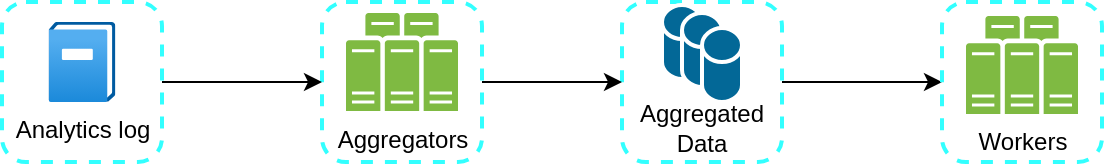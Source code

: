 <mxfile version="25.0.1">
  <diagram name="Page-1" id="r25JDX8b-Y4d6fkUdjJz">
    <mxGraphModel dx="1194" dy="772" grid="1" gridSize="10" guides="1" tooltips="1" connect="1" arrows="1" fold="1" page="1" pageScale="1" pageWidth="827" pageHeight="1169" math="0" shadow="0">
      <root>
        <mxCell id="0" />
        <mxCell id="1" parent="0" />
        <mxCell id="D_j0fSP-AJBoRoRcRjtG-1" style="edgeStyle=orthogonalEdgeStyle;rounded=0;orthogonalLoop=1;jettySize=auto;html=1;entryX=0;entryY=0.5;entryDx=0;entryDy=0;" edge="1" parent="1" source="D_j0fSP-AJBoRoRcRjtG-2" target="D_j0fSP-AJBoRoRcRjtG-12">
          <mxGeometry relative="1" as="geometry" />
        </mxCell>
        <mxCell id="D_j0fSP-AJBoRoRcRjtG-2" value="Aggregated Data" style="rounded=1;whiteSpace=wrap;html=1;dashed=1;strokeColor=#33FFFF;strokeWidth=2;verticalAlign=bottom;" vertex="1" parent="1">
          <mxGeometry x="430" y="200" width="80" height="80" as="geometry" />
        </mxCell>
        <mxCell id="D_j0fSP-AJBoRoRcRjtG-3" style="edgeStyle=orthogonalEdgeStyle;rounded=0;orthogonalLoop=1;jettySize=auto;html=1;entryX=0;entryY=0.5;entryDx=0;entryDy=0;" edge="1" parent="1" source="D_j0fSP-AJBoRoRcRjtG-4" target="D_j0fSP-AJBoRoRcRjtG-2">
          <mxGeometry relative="1" as="geometry" />
        </mxCell>
        <mxCell id="D_j0fSP-AJBoRoRcRjtG-4" value="" style="rounded=1;whiteSpace=wrap;html=1;dashed=1;strokeColor=#33FFFF;strokeWidth=2;" vertex="1" parent="1">
          <mxGeometry x="280" y="200" width="80" height="80" as="geometry" />
        </mxCell>
        <mxCell id="D_j0fSP-AJBoRoRcRjtG-5" style="edgeStyle=orthogonalEdgeStyle;rounded=0;orthogonalLoop=1;jettySize=auto;html=1;entryX=0;entryY=0.5;entryDx=0;entryDy=0;" edge="1" parent="1" source="D_j0fSP-AJBoRoRcRjtG-6" target="D_j0fSP-AJBoRoRcRjtG-4">
          <mxGeometry relative="1" as="geometry" />
        </mxCell>
        <mxCell id="D_j0fSP-AJBoRoRcRjtG-6" value="" style="rounded=1;whiteSpace=wrap;html=1;dashed=1;strokeColor=#33FFFF;strokeWidth=2;" vertex="1" parent="1">
          <mxGeometry x="120" y="200" width="80" height="80" as="geometry" />
        </mxCell>
        <mxCell id="D_j0fSP-AJBoRoRcRjtG-7" value="Analytics log" style="image;aspect=fixed;html=1;points=[];align=center;fontSize=12;image=img/lib/azure2/management_governance/Activity_Log.svg;" vertex="1" parent="1">
          <mxGeometry x="143.28" y="210" width="33.44" height="40" as="geometry" />
        </mxCell>
        <mxCell id="D_j0fSP-AJBoRoRcRjtG-8" value="Aggregators" style="sketch=0;pointerEvents=1;shadow=0;dashed=0;html=1;strokeColor=none;fillColor=#505050;labelPosition=center;verticalLabelPosition=bottom;verticalAlign=top;outlineConnect=0;align=center;shape=mxgraph.office.servers.server_farm;fillColor=#7FBA42;" vertex="1" parent="1">
          <mxGeometry x="292" y="205.5" width="56" height="49" as="geometry" />
        </mxCell>
        <mxCell id="D_j0fSP-AJBoRoRcRjtG-9" value="" style="shape=mxgraph.cisco.storage.relational_database;html=1;pointerEvents=1;dashed=0;fillColor=#036897;strokeColor=#ffffff;strokeWidth=2;verticalLabelPosition=bottom;verticalAlign=top;align=center;outlineConnect=0;" vertex="1" parent="1">
          <mxGeometry x="450" y="201.5" width="20" height="37" as="geometry" />
        </mxCell>
        <mxCell id="D_j0fSP-AJBoRoRcRjtG-10" value="" style="shape=mxgraph.cisco.storage.relational_database;html=1;pointerEvents=1;dashed=0;fillColor=#036897;strokeColor=#ffffff;strokeWidth=2;verticalLabelPosition=bottom;verticalAlign=top;align=center;outlineConnect=0;" vertex="1" parent="1">
          <mxGeometry x="460" y="205.5" width="20" height="37" as="geometry" />
        </mxCell>
        <mxCell id="D_j0fSP-AJBoRoRcRjtG-11" value="" style="shape=mxgraph.cisco.storage.relational_database;html=1;pointerEvents=1;dashed=0;fillColor=#036897;strokeColor=#ffffff;strokeWidth=2;verticalLabelPosition=bottom;verticalAlign=top;align=center;outlineConnect=0;" vertex="1" parent="1">
          <mxGeometry x="470" y="213" width="20" height="37" as="geometry" />
        </mxCell>
        <mxCell id="D_j0fSP-AJBoRoRcRjtG-12" value="" style="rounded=1;whiteSpace=wrap;html=1;dashed=1;strokeColor=#33FFFF;strokeWidth=2;" vertex="1" parent="1">
          <mxGeometry x="590" y="200" width="80" height="80" as="geometry" />
        </mxCell>
        <mxCell id="D_j0fSP-AJBoRoRcRjtG-13" value="Workers" style="sketch=0;pointerEvents=1;shadow=0;dashed=0;html=1;strokeColor=none;fillColor=#505050;labelPosition=center;verticalLabelPosition=bottom;verticalAlign=top;outlineConnect=0;align=center;shape=mxgraph.office.servers.server_farm;fillColor=#7FBA42;" vertex="1" parent="1">
          <mxGeometry x="602" y="207" width="56" height="49" as="geometry" />
        </mxCell>
      </root>
    </mxGraphModel>
  </diagram>
</mxfile>
